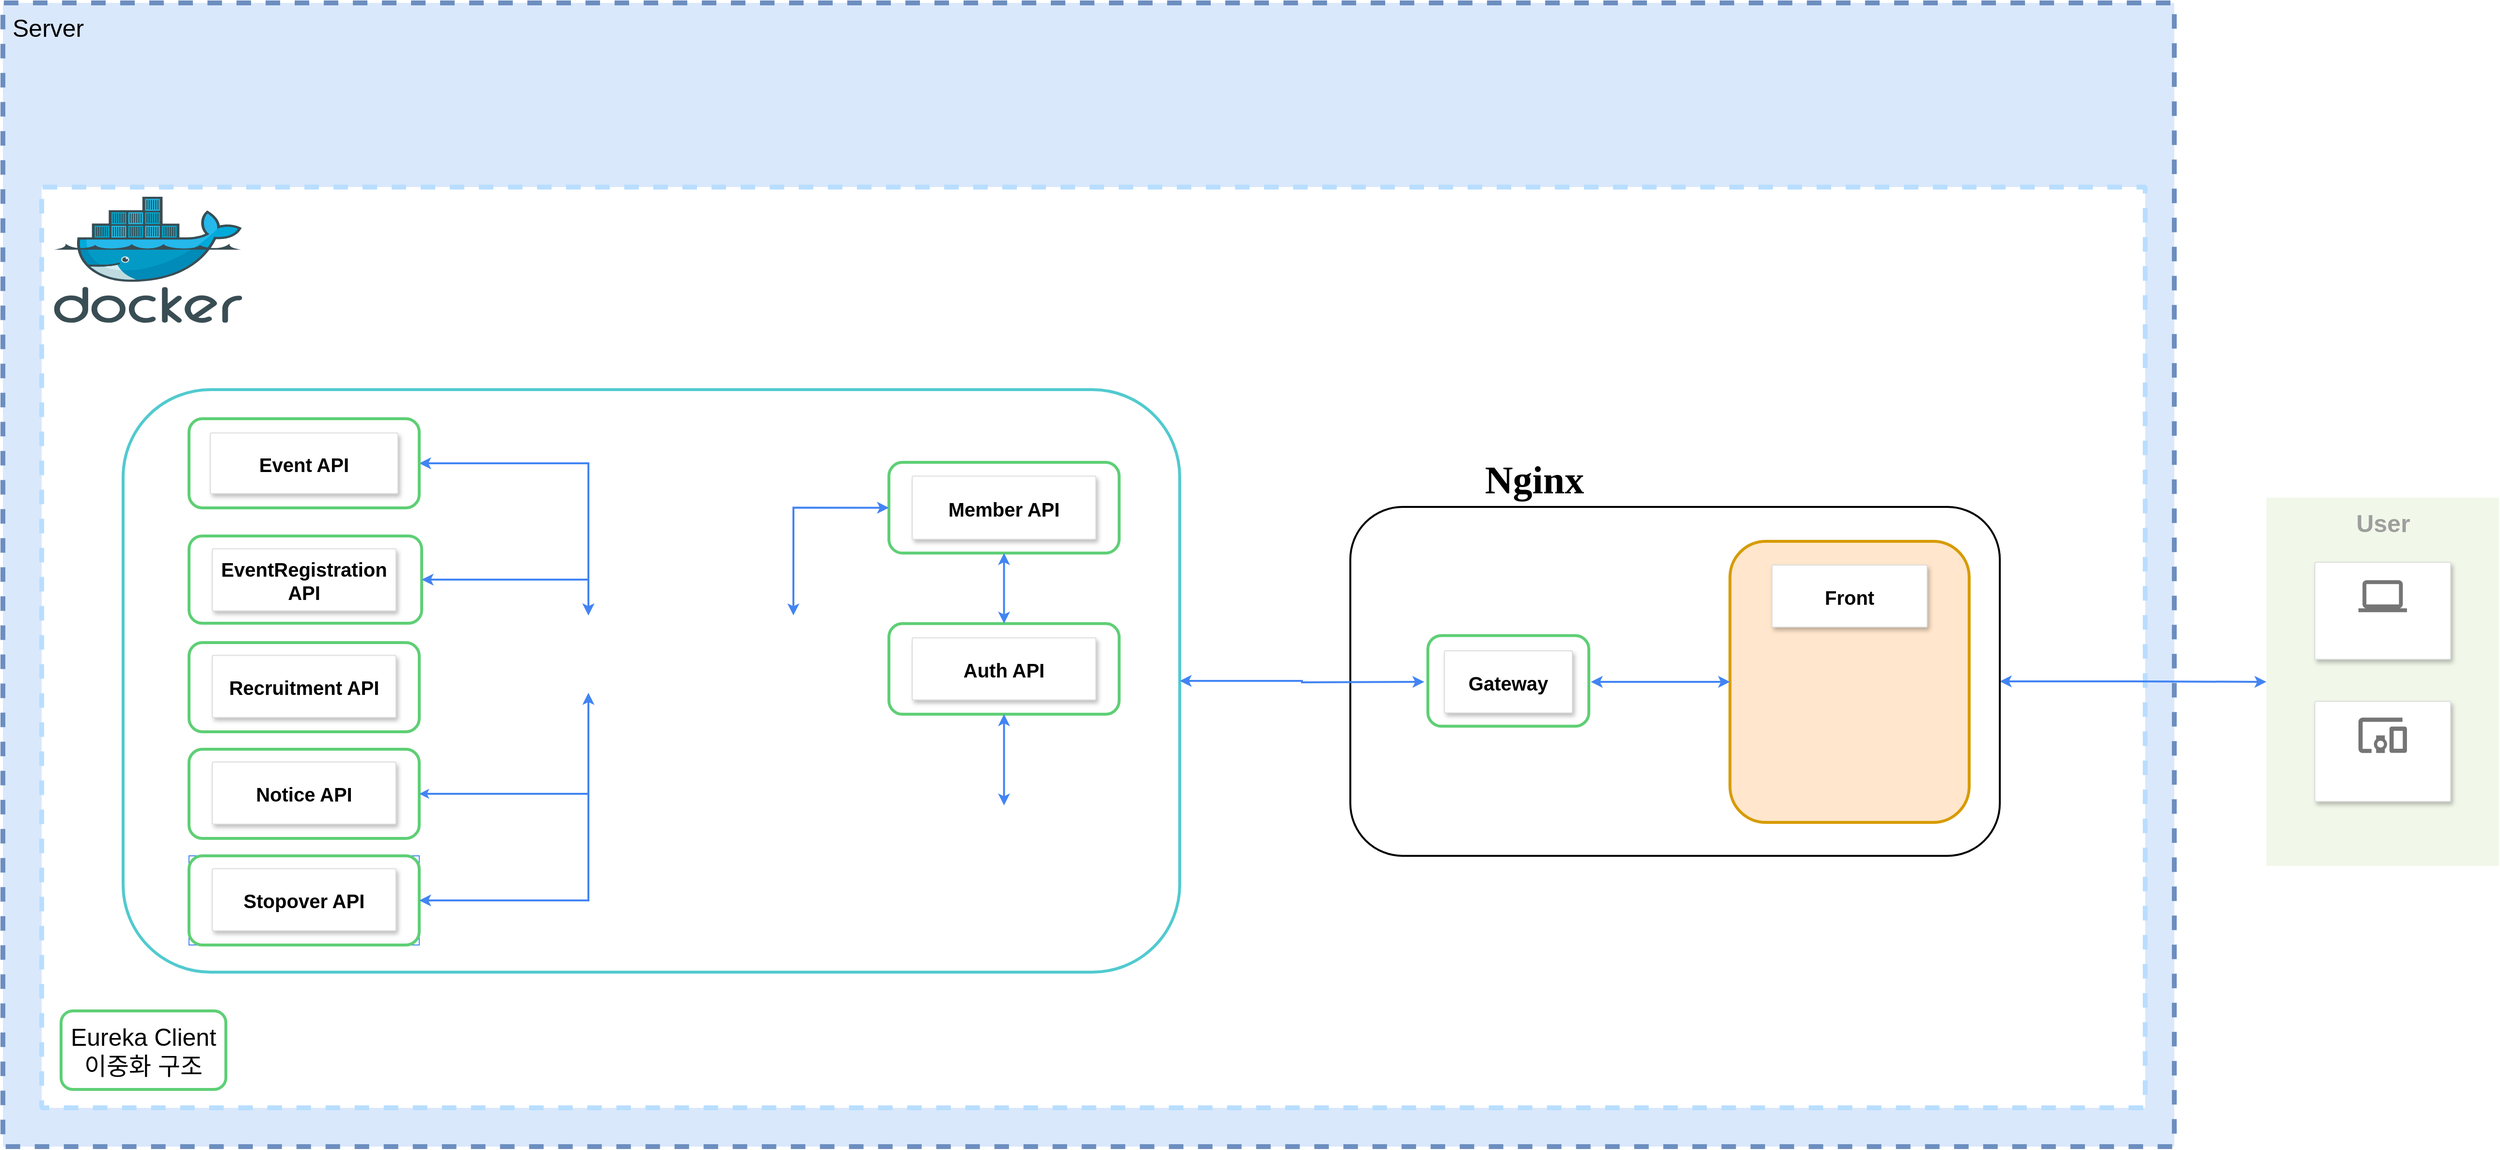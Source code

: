<mxfile version="28.0.9">
  <diagram id="nVM_BpQTg8m4svtKiqBn" name="페이지-1">
    <mxGraphModel dx="2702" dy="1569" grid="1" gridSize="10" guides="1" tooltips="1" connect="1" arrows="1" fold="1" page="1" pageScale="1" pageWidth="827" pageHeight="1169" math="0" shadow="0">
      <root>
        <mxCell id="0" />
        <mxCell id="1" parent="0" />
        <mxCell id="FzRYmF3HzqH8AZuYZzv0-2" value="&lt;font style=&quot;font-size: 25px;&quot;&gt;Server&lt;br&gt;&lt;/font&gt;&lt;div&gt;&lt;br&gt;&lt;/div&gt;" style="sketch=0;points=[[0,0,0],[0.25,0,0],[0.5,0,0],[0.75,0,0],[1,0,0],[1,0.25,0],[1,0.5,0],[1,0.75,0],[1,1,0],[0.75,1,0],[0.5,1,0],[0.25,1,0],[0,1,0],[0,0.75,0],[0,0.5,0],[0,0.25,0]];rounded=1;absoluteArcSize=1;arcSize=2;html=1;strokeColor=#6c8ebf;shadow=0;dashed=1;fontSize=12;align=left;verticalAlign=top;spacing=10;spacingTop=-4;whiteSpace=wrap;fillColor=#dae8fc;strokeWidth=5;" parent="1" vertex="1">
          <mxGeometry x="440" y="270" width="2240" height="1180" as="geometry" />
        </mxCell>
        <mxCell id="FzRYmF3HzqH8AZuYZzv0-3" value="&lt;div&gt;&lt;br&gt;&lt;/div&gt;" style="sketch=0;points=[[0,0,0],[0.25,0,0],[0.5,0,0],[0.75,0,0],[1,0,0],[1,0.25,0],[1,0.5,0],[1,0.75,0],[1,1,0],[0.75,1,0],[0.5,1,0],[0.25,1,0],[0,1,0],[0,0.75,0],[0,0.5,0],[0,0.25,0]];rounded=1;absoluteArcSize=1;arcSize=2;html=1;strokeColor=light-dark(#B8DEFF,#EDEDED);gradientColor=none;shadow=0;dashed=1;fontSize=12;fontColor=#9E9E9E;align=left;verticalAlign=top;spacing=10;spacingTop=-4;whiteSpace=wrap;fillColor=default;strokeWidth=5;" parent="1" vertex="1">
          <mxGeometry x="480" y="460" width="2170" height="950" as="geometry" />
        </mxCell>
        <mxCell id="FzRYmF3HzqH8AZuYZzv0-58" value="" style="group;strokeColor=default;fillColor=none;rounded=1;" parent="1" vertex="1" connectable="0">
          <mxGeometry x="564" y="669" width="1090" height="601" as="geometry" />
        </mxCell>
        <mxCell id="FzRYmF3HzqH8AZuYZzv0-146" value="" style="rounded=1;whiteSpace=wrap;html=1;strokeColor=#51CACF;strokeWidth=3;fontColor=#5ECF75;fillColor=none;" parent="FzRYmF3HzqH8AZuYZzv0-58" vertex="1">
          <mxGeometry width="1090" height="601.0" as="geometry" />
        </mxCell>
        <mxCell id="FzRYmF3HzqH8AZuYZzv0-87" value="" style="shape=image;verticalLabelPosition=bottom;labelBackgroundColor=default;verticalAlign=top;aspect=fixed;imageAspect=0;image=https://upload.wikimedia.org/wikipedia/commons/thumb/c/ca/MariaDB_colour_logo.svg/800px-MariaDB_colour_logo.svg.png;imageBorder=none;perimeterSpacing=0;" parent="FzRYmF3HzqH8AZuYZzv0-58" vertex="1">
          <mxGeometry x="480" y="232.933" width="281.94" height="80" as="geometry" />
        </mxCell>
        <mxCell id="FzRYmF3HzqH8AZuYZzv0-19" value="" style="rounded=1;whiteSpace=wrap;html=1;strokeColor=#5ECF75;strokeWidth=3;fontColor=#5ECF75;" parent="FzRYmF3HzqH8AZuYZzv0-58" vertex="1">
          <mxGeometry x="790.0" y="75.056" width="237.5" height="93.557" as="geometry" />
        </mxCell>
        <mxCell id="4CRkzXi-lU_g7i5bI1W7-59" style="edgeStyle=orthogonalEdgeStyle;rounded=0;orthogonalLoop=1;jettySize=auto;html=1;exitX=0;exitY=0.5;exitDx=0;exitDy=0;entryX=0.75;entryY=0;entryDx=0;entryDy=0;startArrow=classic;startFill=1;strokeColor=#4284F3;strokeWidth=2;" edge="1" parent="FzRYmF3HzqH8AZuYZzv0-58" source="FzRYmF3HzqH8AZuYZzv0-19" target="FzRYmF3HzqH8AZuYZzv0-87">
          <mxGeometry relative="1" as="geometry" />
        </mxCell>
        <mxCell id="FzRYmF3HzqH8AZuYZzv0-20" value="Member API" style="strokeColor=#dddddd;shadow=1;strokeWidth=1;rounded=1;absoluteArcSize=1;arcSize=2;fontSize=20;fontStyle=1" parent="FzRYmF3HzqH8AZuYZzv0-58" vertex="1">
          <mxGeometry x="814.06" y="89.293" width="189.38" height="65.083" as="geometry" />
        </mxCell>
        <mxCell id="FzRYmF3HzqH8AZuYZzv0-125" value="" style="rounded=1;whiteSpace=wrap;html=1;strokeColor=#5ECF75;strokeWidth=3;fontColor=#5ECF75;" parent="FzRYmF3HzqH8AZuYZzv0-58" vertex="1">
          <mxGeometry x="790" y="241.322" width="237.5" height="93.557" as="geometry" />
        </mxCell>
        <mxCell id="4CRkzXi-lU_g7i5bI1W7-57" style="edgeStyle=orthogonalEdgeStyle;rounded=0;orthogonalLoop=1;jettySize=auto;html=1;exitX=0.5;exitY=1;exitDx=0;exitDy=0;entryX=0.5;entryY=0;entryDx=0;entryDy=0;startArrow=classic;startFill=1;strokeWidth=2;strokeColor=#4284F3;" edge="1" parent="FzRYmF3HzqH8AZuYZzv0-58" source="FzRYmF3HzqH8AZuYZzv0-19" target="FzRYmF3HzqH8AZuYZzv0-125">
          <mxGeometry relative="1" as="geometry" />
        </mxCell>
        <mxCell id="FzRYmF3HzqH8AZuYZzv0-126" value="Auth API" style="strokeColor=#dddddd;shadow=1;strokeWidth=1;rounded=1;absoluteArcSize=1;arcSize=2;fontSize=20;fontStyle=1" parent="FzRYmF3HzqH8AZuYZzv0-58" vertex="1">
          <mxGeometry x="814.06" y="256.068" width="189.38" height="64.066" as="geometry" />
        </mxCell>
        <mxCell id="FzRYmF3HzqH8AZuYZzv0-127" value="" style="shape=image;verticalLabelPosition=bottom;labelBackgroundColor=default;verticalAlign=top;aspect=fixed;imageAspect=0;image=https://velog.velcdn.com/images/yuureru/post/90698ea7-be7c-45ab-a61c-acc75fdc1b5d/image.png;imageBorder=none;imageBackground=default;strokeWidth=2;" parent="FzRYmF3HzqH8AZuYZzv0-58" vertex="1">
          <mxGeometry x="811.25" y="428.944" width="195" height="130" as="geometry" />
        </mxCell>
        <mxCell id="4CRkzXi-lU_g7i5bI1W7-58" style="edgeStyle=orthogonalEdgeStyle;rounded=0;orthogonalLoop=1;jettySize=auto;html=1;exitX=0.5;exitY=1;exitDx=0;exitDy=0;startArrow=classic;startFill=1;strokeColor=#4284F3;strokeWidth=2;" edge="1" parent="FzRYmF3HzqH8AZuYZzv0-58" source="FzRYmF3HzqH8AZuYZzv0-125" target="FzRYmF3HzqH8AZuYZzv0-127">
          <mxGeometry relative="1" as="geometry" />
        </mxCell>
        <mxCell id="4CRkzXi-lU_g7i5bI1W7-92" style="edgeStyle=orthogonalEdgeStyle;rounded=0;orthogonalLoop=1;jettySize=auto;html=1;exitX=1;exitY=0.5;exitDx=0;exitDy=0;startArrow=classic;startFill=1;strokeColor=#4284F3;strokeWidth=2;entryX=0;entryY=0;entryDx=0;entryDy=0;" edge="1" parent="FzRYmF3HzqH8AZuYZzv0-58" source="FzRYmF3HzqH8AZuYZzv0-108" target="FzRYmF3HzqH8AZuYZzv0-87">
          <mxGeometry relative="1" as="geometry">
            <mxPoint x="480" y="220.99" as="targetPoint" />
          </mxGeometry>
        </mxCell>
        <mxCell id="FzRYmF3HzqH8AZuYZzv0-108" value="" style="rounded=1;whiteSpace=wrap;html=1;strokeColor=#5ECF75;strokeWidth=3;fontColor=#5ECF75;" parent="FzRYmF3HzqH8AZuYZzv0-58" vertex="1">
          <mxGeometry x="67.97" y="29.99" width="237.5" height="92" as="geometry" />
        </mxCell>
        <mxCell id="FzRYmF3HzqH8AZuYZzv0-102" value="" style="group" parent="FzRYmF3HzqH8AZuYZzv0-58" vertex="1" connectable="0">
          <mxGeometry x="68" y="150.99" width="319" height="202" as="geometry" />
        </mxCell>
        <mxCell id="FzRYmF3HzqH8AZuYZzv0-103" value="" style="group" parent="FzRYmF3HzqH8AZuYZzv0-102" connectable="0" vertex="1">
          <mxGeometry width="319.25" height="201.5" as="geometry" />
        </mxCell>
        <mxCell id="FzRYmF3HzqH8AZuYZzv0-104" value="" style="rounded=1;whiteSpace=wrap;html=1;strokeColor=#5ECF75;strokeWidth=3;fontColor=#5ECF75;" parent="FzRYmF3HzqH8AZuYZzv0-103" vertex="1">
          <mxGeometry width="240" height="90" as="geometry" />
        </mxCell>
        <mxCell id="FzRYmF3HzqH8AZuYZzv0-105" value="EventRegistration&#xa;API" style="strokeColor=#dddddd;shadow=1;strokeWidth=1;rounded=1;absoluteArcSize=1;arcSize=2;fontSize=20;fontStyle=1" parent="FzRYmF3HzqH8AZuYZzv0-103" vertex="1">
          <mxGeometry x="24.06" y="13.25" width="189.38" height="64" as="geometry" />
        </mxCell>
        <mxCell id="FzRYmF3HzqH8AZuYZzv0-114" value="" style="group" parent="FzRYmF3HzqH8AZuYZzv0-103" vertex="1" connectable="0">
          <mxGeometry y="110" width="238" height="92" as="geometry" />
        </mxCell>
        <mxCell id="FzRYmF3HzqH8AZuYZzv0-115" value="" style="group" parent="FzRYmF3HzqH8AZuYZzv0-114" connectable="0" vertex="1">
          <mxGeometry width="237.5" height="92" as="geometry" />
        </mxCell>
        <mxCell id="FzRYmF3HzqH8AZuYZzv0-116" value="" style="rounded=1;whiteSpace=wrap;html=1;strokeColor=#5ECF75;strokeWidth=3;fontColor=#5ECF75;" parent="FzRYmF3HzqH8AZuYZzv0-115" vertex="1">
          <mxGeometry width="237.5" height="92" as="geometry" />
        </mxCell>
        <mxCell id="FzRYmF3HzqH8AZuYZzv0-117" value="Recruitment API" style="strokeColor=#dddddd;shadow=1;strokeWidth=1;rounded=1;absoluteArcSize=1;arcSize=2;fontSize=20;fontStyle=1" parent="FzRYmF3HzqH8AZuYZzv0-115" vertex="1">
          <mxGeometry x="24.06" y="13.25" width="189.38" height="64" as="geometry" />
        </mxCell>
        <mxCell id="FzRYmF3HzqH8AZuYZzv0-118" value="" style="group" parent="FzRYmF3HzqH8AZuYZzv0-58" vertex="1" connectable="0">
          <mxGeometry x="67.97" y="370.99" width="237.5" height="92" as="geometry" />
        </mxCell>
        <mxCell id="FzRYmF3HzqH8AZuYZzv0-119" value="" style="group" parent="FzRYmF3HzqH8AZuYZzv0-118" connectable="0" vertex="1">
          <mxGeometry width="237.5" height="92" as="geometry" />
        </mxCell>
        <mxCell id="FzRYmF3HzqH8AZuYZzv0-120" value="" style="rounded=1;whiteSpace=wrap;html=1;strokeColor=#5ECF75;strokeWidth=3;fontColor=#5ECF75;" parent="FzRYmF3HzqH8AZuYZzv0-119" vertex="1">
          <mxGeometry width="237.5" height="92" as="geometry" />
        </mxCell>
        <mxCell id="FzRYmF3HzqH8AZuYZzv0-121" value="Notice API" style="strokeColor=#dddddd;shadow=1;strokeWidth=1;rounded=1;absoluteArcSize=1;arcSize=2;fontSize=20;fontStyle=1" parent="FzRYmF3HzqH8AZuYZzv0-119" vertex="1">
          <mxGeometry x="24.06" y="13.25" width="189.38" height="64" as="geometry" />
        </mxCell>
        <mxCell id="FzRYmF3HzqH8AZuYZzv0-140" style="edgeStyle=orthogonalEdgeStyle;shape=connector;rounded=0;orthogonalLoop=1;jettySize=auto;html=1;exitX=0;exitY=1;exitDx=0;exitDy=0;entryX=1;entryY=0.5;entryDx=0;entryDy=0;dashed=0;strokeColor=#4284F3;strokeWidth=2;align=center;verticalAlign=middle;fontFamily=Helvetica;fontSize=12;fontColor=default;labelBackgroundColor=default;startSize=4;endArrow=classic;endFill=1;endSize=4;startArrow=classic;startFill=1;" parent="FzRYmF3HzqH8AZuYZzv0-58" source="FzRYmF3HzqH8AZuYZzv0-87" target="FzRYmF3HzqH8AZuYZzv0-120" edge="1">
          <mxGeometry relative="1" as="geometry" />
        </mxCell>
        <mxCell id="FzRYmF3HzqH8AZuYZzv0-99" value="" style="group;strokeColor=#4284F3;" parent="FzRYmF3HzqH8AZuYZzv0-58" connectable="0" vertex="1">
          <mxGeometry x="67.97" y="480.99" width="237.5" height="92" as="geometry" />
        </mxCell>
        <mxCell id="FzRYmF3HzqH8AZuYZzv0-100" value="" style="rounded=1;whiteSpace=wrap;html=1;strokeColor=#5ECF75;strokeWidth=3;fontColor=#5ECF75;" parent="FzRYmF3HzqH8AZuYZzv0-99" vertex="1">
          <mxGeometry width="237.5" height="92" as="geometry" />
        </mxCell>
        <mxCell id="FzRYmF3HzqH8AZuYZzv0-101" value="Stopover API" style="strokeColor=#dddddd;shadow=1;strokeWidth=1;rounded=1;absoluteArcSize=1;arcSize=2;fontSize=20;fontStyle=1" parent="FzRYmF3HzqH8AZuYZzv0-99" vertex="1">
          <mxGeometry x="24.06" y="13.25" width="189.38" height="64" as="geometry" />
        </mxCell>
        <mxCell id="4CRkzXi-lU_g7i5bI1W7-54" style="edgeStyle=orthogonalEdgeStyle;rounded=0;orthogonalLoop=1;jettySize=auto;html=1;exitX=1;exitY=0.5;exitDx=0;exitDy=0;strokeColor=#4284F3;endArrow=classic;endFill=1;startArrow=classic;startFill=1;strokeWidth=2;entryX=0;entryY=1;entryDx=0;entryDy=0;" edge="1" parent="FzRYmF3HzqH8AZuYZzv0-58" source="FzRYmF3HzqH8AZuYZzv0-100" target="FzRYmF3HzqH8AZuYZzv0-87">
          <mxGeometry relative="1" as="geometry">
            <mxPoint x="650" y="280.99" as="targetPoint" />
          </mxGeometry>
        </mxCell>
        <mxCell id="4CRkzXi-lU_g7i5bI1W7-94" style="edgeStyle=orthogonalEdgeStyle;rounded=0;orthogonalLoop=1;jettySize=auto;html=1;exitX=1;exitY=0.5;exitDx=0;exitDy=0;entryX=0;entryY=0;entryDx=0;entryDy=0;startArrow=classic;startFill=1;strokeColor=#4284F3;strokeWidth=2;" edge="1" parent="FzRYmF3HzqH8AZuYZzv0-58" source="FzRYmF3HzqH8AZuYZzv0-104" target="FzRYmF3HzqH8AZuYZzv0-87">
          <mxGeometry relative="1" as="geometry" />
        </mxCell>
        <mxCell id="FzRYmF3HzqH8AZuYZzv0-109" value="Event API" style="strokeColor=#dddddd;shadow=1;strokeWidth=1;rounded=1;absoluteArcSize=1;arcSize=2;fontSize=20;fontStyle=1" parent="FzRYmF3HzqH8AZuYZzv0-58" vertex="1">
          <mxGeometry x="90" y="44.74" width="193.44" height="62.5" as="geometry" />
        </mxCell>
        <mxCell id="FzRYmF3HzqH8AZuYZzv0-149" value="" style="shape=image;verticalLabelPosition=bottom;labelBackgroundColor=default;verticalAlign=top;aspect=fixed;imageAspect=0;image=https://www.opentext.com/assets/images/partners/opentext-aws-logo-cover-416x274.png;" parent="1" vertex="1">
          <mxGeometry x="480" y="320" width="196.24" height="129.25" as="geometry" />
        </mxCell>
        <mxCell id="4CRkzXi-lU_g7i5bI1W7-89" value="&lt;font style=&quot;font-size: 25px;&quot;&gt;Eureka Client&lt;/font&gt;&lt;div&gt;&lt;font style=&quot;font-size: 25px;&quot;&gt;이중화 구조&lt;/font&gt;&lt;/div&gt;" style="rounded=1;whiteSpace=wrap;html=1;strokeColor=#5ECF75;strokeWidth=3;fillColor=none;" vertex="1" parent="1">
          <mxGeometry x="500" y="1310" width="170" height="81" as="geometry" />
        </mxCell>
        <mxCell id="FzRYmF3HzqH8AZuYZzv0-38" value="&lt;font style=&quot;font-size: 25px;&quot;&gt;&lt;b&gt;User&lt;br&gt;&lt;/b&gt;&lt;/font&gt;&lt;div&gt;&lt;font style=&quot;font-size: 13px;&quot;&gt;&lt;br&gt;&lt;/font&gt;&lt;/div&gt;" style="rounded=1;absoluteArcSize=1;arcSize=2;html=1;strokeColor=default;gradientColor=none;shadow=0;dashed=0;strokeColor=none;fontSize=12;fontColor=#9E9E9E;align=center;verticalAlign=top;spacing=10;spacingTop=-4;fillColor=#F1F8E9;strokeWidth=2;" parent="1" vertex="1">
          <mxGeometry x="2775" y="780.5" width="240" height="380" as="geometry" />
        </mxCell>
        <mxCell id="FzRYmF3HzqH8AZuYZzv0-39" value="" style="strokeColor=#dddddd;fillColor=#ffffff;shadow=1;strokeWidth=1;rounded=1;absoluteArcSize=1;arcSize=2;labelPosition=center;verticalLabelPosition=middle;align=center;verticalAlign=bottom;spacingLeft=0;fontColor=#999999;fontSize=12;whiteSpace=wrap;spacingBottom=2;html=1;" parent="1" vertex="1">
          <mxGeometry x="2825" y="847.125" width="140" height="100.186" as="geometry" />
        </mxCell>
        <mxCell id="FzRYmF3HzqH8AZuYZzv0-40" value="" style="dashed=0;connectable=0;html=1;fillColor=#757575;strokeColor=none;shape=mxgraph.gcp2.laptop;part=1;" parent="FzRYmF3HzqH8AZuYZzv0-39" vertex="1">
          <mxGeometry x="0.5" width="50" height="33" relative="1" as="geometry">
            <mxPoint x="-25" y="18.5" as="offset" />
          </mxGeometry>
        </mxCell>
        <mxCell id="4CRkzXi-lU_g7i5bI1W7-133" style="edgeStyle=orthogonalEdgeStyle;rounded=0;orthogonalLoop=1;jettySize=auto;html=1;exitX=1;exitY=0.5;exitDx=0;exitDy=0;entryX=0;entryY=0.5;entryDx=0;entryDy=0;startArrow=classic;startFill=1;strokeWidth=2;strokeColor=#4284F3;" edge="1" parent="1" source="4CRkzXi-lU_g7i5bI1W7-127" target="FzRYmF3HzqH8AZuYZzv0-38">
          <mxGeometry relative="1" as="geometry" />
        </mxCell>
        <mxCell id="4CRkzXi-lU_g7i5bI1W7-127" value="" style="rounded=1;whiteSpace=wrap;html=1;strokeWidth=2;" vertex="1" parent="1">
          <mxGeometry x="1830" y="790" width="670" height="360" as="geometry" />
        </mxCell>
        <mxCell id="FzRYmF3HzqH8AZuYZzv0-41" value="" style="strokeColor=#dddddd;fillColor=#ffffff;shadow=1;strokeWidth=1;rounded=1;absoluteArcSize=1;arcSize=2;labelPosition=center;verticalLabelPosition=middle;align=center;verticalAlign=bottom;spacingLeft=0;fontColor=#999999;fontSize=12;whiteSpace=wrap;spacingBottom=2;html=1;" parent="1" vertex="1">
          <mxGeometry x="2825" y="990.64" width="140" height="103.226" as="geometry" />
        </mxCell>
        <mxCell id="FzRYmF3HzqH8AZuYZzv0-42" value="" style="dashed=0;connectable=0;html=1;fillColor=#757575;strokeColor=none;shape=mxgraph.gcp2.mobile_devices;part=1;" parent="FzRYmF3HzqH8AZuYZzv0-41" vertex="1">
          <mxGeometry x="0.5" width="50" height="36.5" relative="1" as="geometry">
            <mxPoint x="-25" y="16.75" as="offset" />
          </mxGeometry>
        </mxCell>
        <mxCell id="FzRYmF3HzqH8AZuYZzv0-9" value="" style="image;sketch=0;aspect=fixed;html=1;points=[];align=center;fontSize=12;image=img/lib/mscae/Docker.svg;" parent="1" vertex="1">
          <mxGeometry x="492.78" y="470" width="194.03" height="130" as="geometry" />
        </mxCell>
        <mxCell id="FzRYmF3HzqH8AZuYZzv0-150" value="" style="shape=image;verticalLabelPosition=bottom;labelBackgroundColor=default;verticalAlign=top;aspect=fixed;imageAspect=0;image=https://img.icons8.com/color/512/nginx.png;" parent="1" vertex="1">
          <mxGeometry x="1810" y="710" width="160" height="160" as="geometry" />
        </mxCell>
        <mxCell id="FzRYmF3HzqH8AZuYZzv0-63" value="" style="rounded=1;whiteSpace=wrap;html=1;strokeColor=#d79b00;strokeWidth=3;rotation=90;fillColor=#ffe6cc;" parent="1" vertex="1">
          <mxGeometry x="2200" y="847.12" width="290.06" height="246.75" as="geometry" />
        </mxCell>
        <mxCell id="FzRYmF3HzqH8AZuYZzv0-153" value="" style="shape=image;verticalLabelPosition=bottom;labelBackgroundColor=default;verticalAlign=top;aspect=fixed;imageAspect=0;image=https://blog.kakaocdn.net/dn/ovNIJ/btqzv6TExs5/edFS4MQL6xCe6lxPpy006K/img.png;" parent="1" vertex="1">
          <mxGeometry x="2221.42" y="970" width="247.21" height="87.25" as="geometry" />
        </mxCell>
        <mxCell id="FzRYmF3HzqH8AZuYZzv0-151" value="Front" style="strokeColor=#dddddd;shadow=1;strokeWidth=1;rounded=1;absoluteArcSize=1;arcSize=2;fontSize=20;fontStyle=1" parent="1" vertex="1">
          <mxGeometry x="2265.03" y="850" width="160" height="64" as="geometry" />
        </mxCell>
        <mxCell id="4CRkzXi-lU_g7i5bI1W7-130" style="edgeStyle=orthogonalEdgeStyle;rounded=0;orthogonalLoop=1;jettySize=auto;html=1;exitX=0;exitY=0.5;exitDx=0;exitDy=0;startArrow=classic;startFill=1;strokeWidth=2;strokeColor=#4284F3;" edge="1" parent="1" target="FzRYmF3HzqH8AZuYZzv0-146">
          <mxGeometry relative="1" as="geometry">
            <mxPoint x="1906.34" y="970.5" as="sourcePoint" />
          </mxGeometry>
        </mxCell>
        <mxCell id="4CRkzXi-lU_g7i5bI1W7-131" style="edgeStyle=orthogonalEdgeStyle;rounded=0;orthogonalLoop=1;jettySize=auto;html=1;exitX=1;exitY=0.5;exitDx=0;exitDy=0;entryX=0.5;entryY=1;entryDx=0;entryDy=0;startArrow=classic;startFill=1;strokeColor=#4284F3;strokeWidth=2;" edge="1" parent="1" target="FzRYmF3HzqH8AZuYZzv0-63">
          <mxGeometry relative="1" as="geometry">
            <mxPoint x="2078.09" y="970.5" as="sourcePoint" />
            <Array as="points">
              <mxPoint x="2160" y="970" />
              <mxPoint x="2160" y="970" />
            </Array>
          </mxGeometry>
        </mxCell>
        <mxCell id="4CRkzXi-lU_g7i5bI1W7-134" value="&lt;h2&gt;&lt;font face=&quot;Verdana&quot; style=&quot;font-size: 40px;&quot;&gt;Nginx&lt;/font&gt;&lt;/h2&gt;" style="text;html=1;align=center;verticalAlign=middle;whiteSpace=wrap;rounded=0;" vertex="1" parent="1">
          <mxGeometry x="1990" y="746.5" width="60" height="30" as="geometry" />
        </mxCell>
        <mxCell id="4CRkzXi-lU_g7i5bI1W7-236" value="" style="rounded=1;whiteSpace=wrap;html=1;strokeColor=#5ECF75;strokeWidth=3;fontColor=#5ECF75;" vertex="1" parent="1">
          <mxGeometry x="1910" y="922.72" width="166.06" height="93.56" as="geometry" />
        </mxCell>
        <mxCell id="4CRkzXi-lU_g7i5bI1W7-235" value="Gateway" style="strokeColor=#dddddd;shadow=1;strokeWidth=1;rounded=1;absoluteArcSize=1;arcSize=2;fontSize=20;fontStyle=1" vertex="1" parent="1">
          <mxGeometry x="1927.03" y="938.47" width="132" height="64.07" as="geometry" />
        </mxCell>
      </root>
    </mxGraphModel>
  </diagram>
</mxfile>
